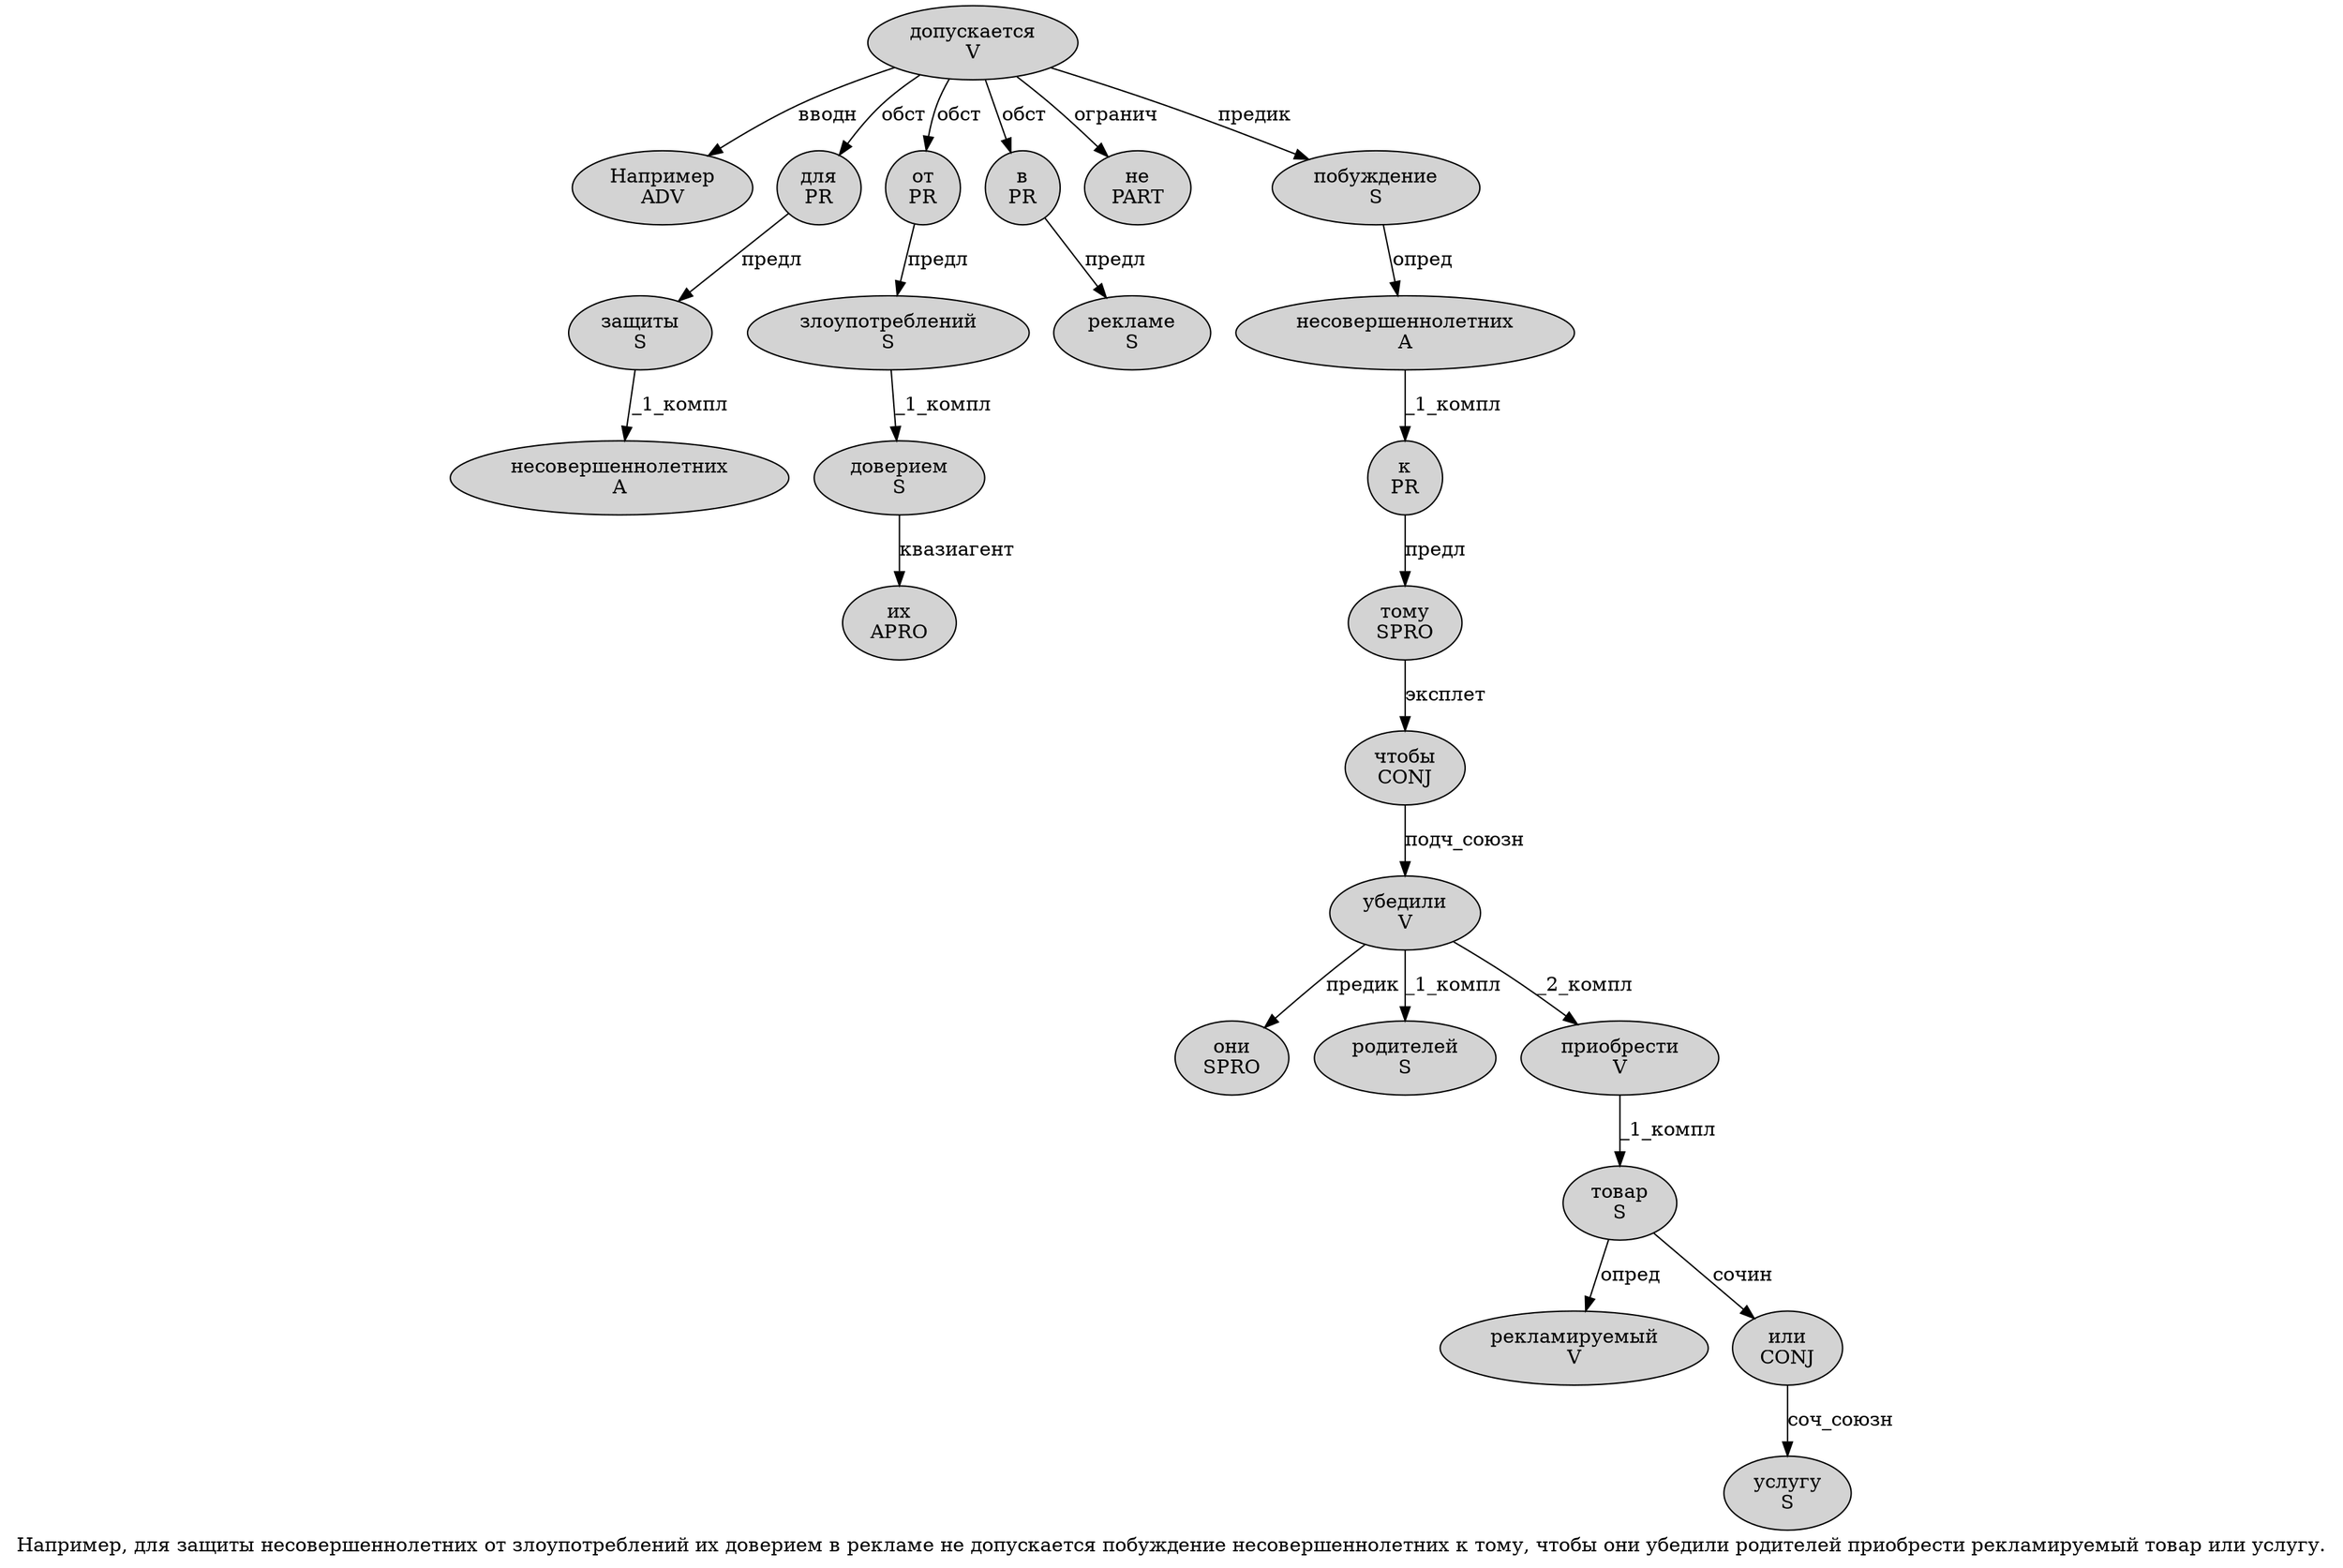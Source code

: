 digraph SENTENCE_1092 {
	graph [label="Например, для защиты несовершеннолетних от злоупотреблений их доверием в рекламе не допускается побуждение несовершеннолетних к тому, чтобы они убедили родителей приобрести рекламируемый товар или услугу."]
	node [style=filled]
		0 [label="Например
ADV" color="" fillcolor=lightgray penwidth=1 shape=ellipse]
		2 [label="для
PR" color="" fillcolor=lightgray penwidth=1 shape=ellipse]
		3 [label="защиты
S" color="" fillcolor=lightgray penwidth=1 shape=ellipse]
		4 [label="несовершеннолетних
A" color="" fillcolor=lightgray penwidth=1 shape=ellipse]
		5 [label="от
PR" color="" fillcolor=lightgray penwidth=1 shape=ellipse]
		6 [label="злоупотреблений
S" color="" fillcolor=lightgray penwidth=1 shape=ellipse]
		7 [label="их
APRO" color="" fillcolor=lightgray penwidth=1 shape=ellipse]
		8 [label="доверием
S" color="" fillcolor=lightgray penwidth=1 shape=ellipse]
		9 [label="в
PR" color="" fillcolor=lightgray penwidth=1 shape=ellipse]
		10 [label="рекламе
S" color="" fillcolor=lightgray penwidth=1 shape=ellipse]
		11 [label="не
PART" color="" fillcolor=lightgray penwidth=1 shape=ellipse]
		12 [label="допускается
V" color="" fillcolor=lightgray penwidth=1 shape=ellipse]
		13 [label="побуждение
S" color="" fillcolor=lightgray penwidth=1 shape=ellipse]
		14 [label="несовершеннолетних
A" color="" fillcolor=lightgray penwidth=1 shape=ellipse]
		15 [label="к
PR" color="" fillcolor=lightgray penwidth=1 shape=ellipse]
		16 [label="тому
SPRO" color="" fillcolor=lightgray penwidth=1 shape=ellipse]
		18 [label="чтобы
CONJ" color="" fillcolor=lightgray penwidth=1 shape=ellipse]
		19 [label="они
SPRO" color="" fillcolor=lightgray penwidth=1 shape=ellipse]
		20 [label="убедили
V" color="" fillcolor=lightgray penwidth=1 shape=ellipse]
		21 [label="родителей
S" color="" fillcolor=lightgray penwidth=1 shape=ellipse]
		22 [label="приобрести
V" color="" fillcolor=lightgray penwidth=1 shape=ellipse]
		23 [label="рекламируемый
V" color="" fillcolor=lightgray penwidth=1 shape=ellipse]
		24 [label="товар
S" color="" fillcolor=lightgray penwidth=1 shape=ellipse]
		25 [label="или
CONJ" color="" fillcolor=lightgray penwidth=1 shape=ellipse]
		26 [label="услугу
S" color="" fillcolor=lightgray penwidth=1 shape=ellipse]
			6 -> 8 [label="_1_компл"]
			22 -> 24 [label="_1_компл"]
			20 -> 19 [label="предик"]
			20 -> 21 [label="_1_компл"]
			20 -> 22 [label="_2_компл"]
			18 -> 20 [label="подч_союзн"]
			25 -> 26 [label="соч_союзн"]
			3 -> 4 [label="_1_компл"]
			8 -> 7 [label="квазиагент"]
			5 -> 6 [label="предл"]
			13 -> 14 [label="опред"]
			15 -> 16 [label="предл"]
			2 -> 3 [label="предл"]
			9 -> 10 [label="предл"]
			24 -> 23 [label="опред"]
			24 -> 25 [label="сочин"]
			12 -> 0 [label="вводн"]
			12 -> 2 [label="обст"]
			12 -> 5 [label="обст"]
			12 -> 9 [label="обст"]
			12 -> 11 [label="огранич"]
			12 -> 13 [label="предик"]
			16 -> 18 [label="эксплет"]
			14 -> 15 [label="_1_компл"]
}